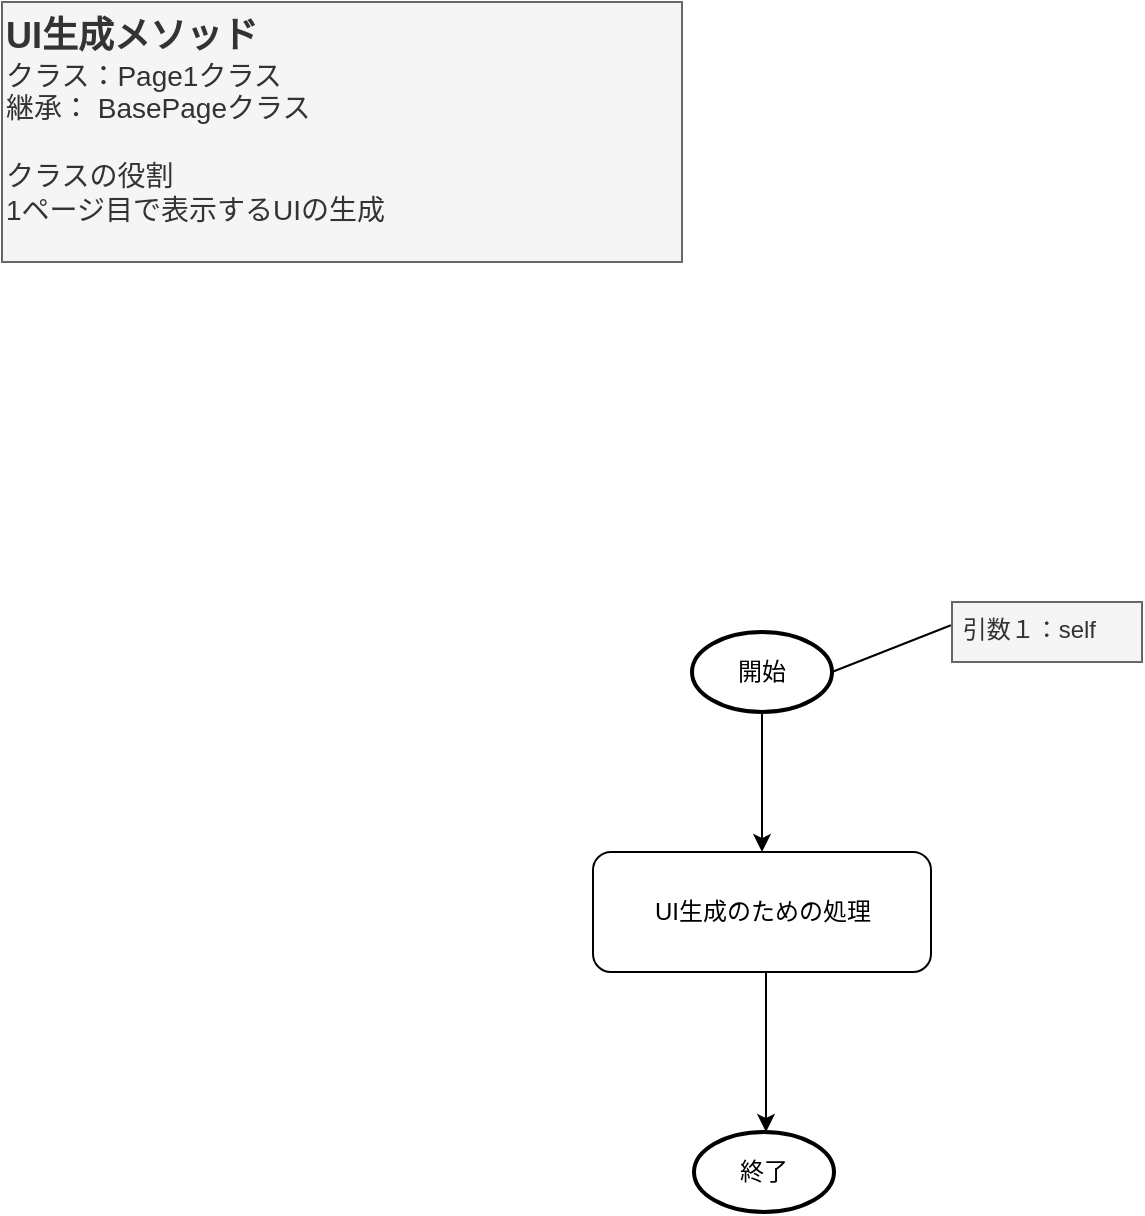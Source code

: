 <mxfile version="24.2.5" type="device">
  <diagram id="4-Iu9uG55PVdliZQpVvr" name="build_ui(Page1クラス)">
    <mxGraphModel dx="1036" dy="606" grid="1" gridSize="10" guides="1" tooltips="1" connect="1" arrows="1" fold="1" page="1" pageScale="1" pageWidth="827" pageHeight="1169" math="0" shadow="0">
      <root>
        <mxCell id="0" />
        <mxCell id="1" parent="0" />
        <mxCell id="YG3Idxtt8UFIXm6obhg4-1" value="" style="edgeStyle=orthogonalEdgeStyle;rounded=0;orthogonalLoop=1;jettySize=auto;html=1;" parent="1" source="YG3Idxtt8UFIXm6obhg4-2" edge="1">
          <mxGeometry relative="1" as="geometry">
            <mxPoint x="400" y="455" as="targetPoint" />
          </mxGeometry>
        </mxCell>
        <mxCell id="YG3Idxtt8UFIXm6obhg4-2" value="開始" style="strokeWidth=2;html=1;shape=mxgraph.flowchart.start_1;whiteSpace=wrap;" parent="1" vertex="1">
          <mxGeometry x="365" y="345" width="70" height="40" as="geometry" />
        </mxCell>
        <mxCell id="YG3Idxtt8UFIXm6obhg4-3" value="" style="edgeStyle=orthogonalEdgeStyle;rounded=0;orthogonalLoop=1;jettySize=auto;html=1;" parent="1" edge="1">
          <mxGeometry relative="1" as="geometry">
            <mxPoint x="402" y="515" as="sourcePoint" />
            <mxPoint x="402" y="595" as="targetPoint" />
            <Array as="points">
              <mxPoint x="402" y="555" />
              <mxPoint x="402" y="555" />
            </Array>
          </mxGeometry>
        </mxCell>
        <mxCell id="YG3Idxtt8UFIXm6obhg4-4" value="終了" style="strokeWidth=2;html=1;shape=mxgraph.flowchart.start_1;whiteSpace=wrap;" parent="1" vertex="1">
          <mxGeometry x="366" y="595" width="70" height="40" as="geometry" />
        </mxCell>
        <mxCell id="YG3Idxtt8UFIXm6obhg4-6" style="rounded=0;orthogonalLoop=1;jettySize=auto;html=1;entryX=1;entryY=0.5;entryDx=0;entryDy=0;exitX=-0.006;exitY=0.387;exitDx=0;exitDy=0;exitPerimeter=0;endArrow=none;endFill=0;entryPerimeter=0;" parent="1" source="YG3Idxtt8UFIXm6obhg4-7" target="YG3Idxtt8UFIXm6obhg4-2" edge="1">
          <mxGeometry relative="1" as="geometry">
            <mxPoint x="435" y="325" as="targetPoint" />
          </mxGeometry>
        </mxCell>
        <mxCell id="YG3Idxtt8UFIXm6obhg4-7" value="&amp;nbsp;引数１：self" style="text;html=1;align=left;verticalAlign=top;whiteSpace=wrap;rounded=0;fillColor=#f5f5f5;fontColor=#333333;strokeColor=#666666;" parent="1" vertex="1">
          <mxGeometry x="495" y="330" width="95" height="30" as="geometry" />
        </mxCell>
        <mxCell id="YG3Idxtt8UFIXm6obhg4-8" value="UI生成のための処理" style="rounded=1;whiteSpace=wrap;html=1;" parent="1" vertex="1">
          <mxGeometry x="315.5" y="455" width="169" height="60" as="geometry" />
        </mxCell>
        <mxCell id="Y7rEiV1sqG1awpKWIqNQ-1" value="&lt;b style=&quot;&quot;&gt;&lt;font style=&quot;&quot;&gt;&lt;font style=&quot;font-size: 18px;&quot;&gt;UI生成メソッド&lt;/font&gt;&lt;/font&gt;&lt;/b&gt;&lt;div&gt;&lt;font style=&quot;font-size: 14px;&quot;&gt;クラス：Page1クラス&lt;/font&gt;&lt;/div&gt;&lt;div&gt;&lt;div style=&quot;font-size: 14px;&quot;&gt;&lt;font style=&quot;font-size: 14px;&quot;&gt;継承： BasePageクラス&lt;/font&gt;&lt;/div&gt;&lt;/div&gt;&lt;div style=&quot;font-size: 14px;&quot;&gt;&lt;font style=&quot;font-size: 14px;&quot;&gt;&lt;br&gt;&lt;/font&gt;&lt;/div&gt;&lt;div style=&quot;font-size: 14px;&quot;&gt;&lt;font style=&quot;font-size: 14px;&quot;&gt;クラスの役割&lt;/font&gt;&lt;/div&gt;&lt;div style=&quot;font-size: 14px;&quot;&gt;1ページ目で表示するUIの生成&lt;/div&gt;&lt;div style=&quot;font-size: 14px;&quot;&gt;&lt;br&gt;&lt;/div&gt;" style="text;html=1;align=left;verticalAlign=top;whiteSpace=wrap;rounded=0;fillColor=#f5f5f5;fontColor=#333333;strokeColor=#666666;" parent="1" vertex="1">
          <mxGeometry x="20" y="30" width="340" height="130" as="geometry" />
        </mxCell>
      </root>
    </mxGraphModel>
  </diagram>
</mxfile>
